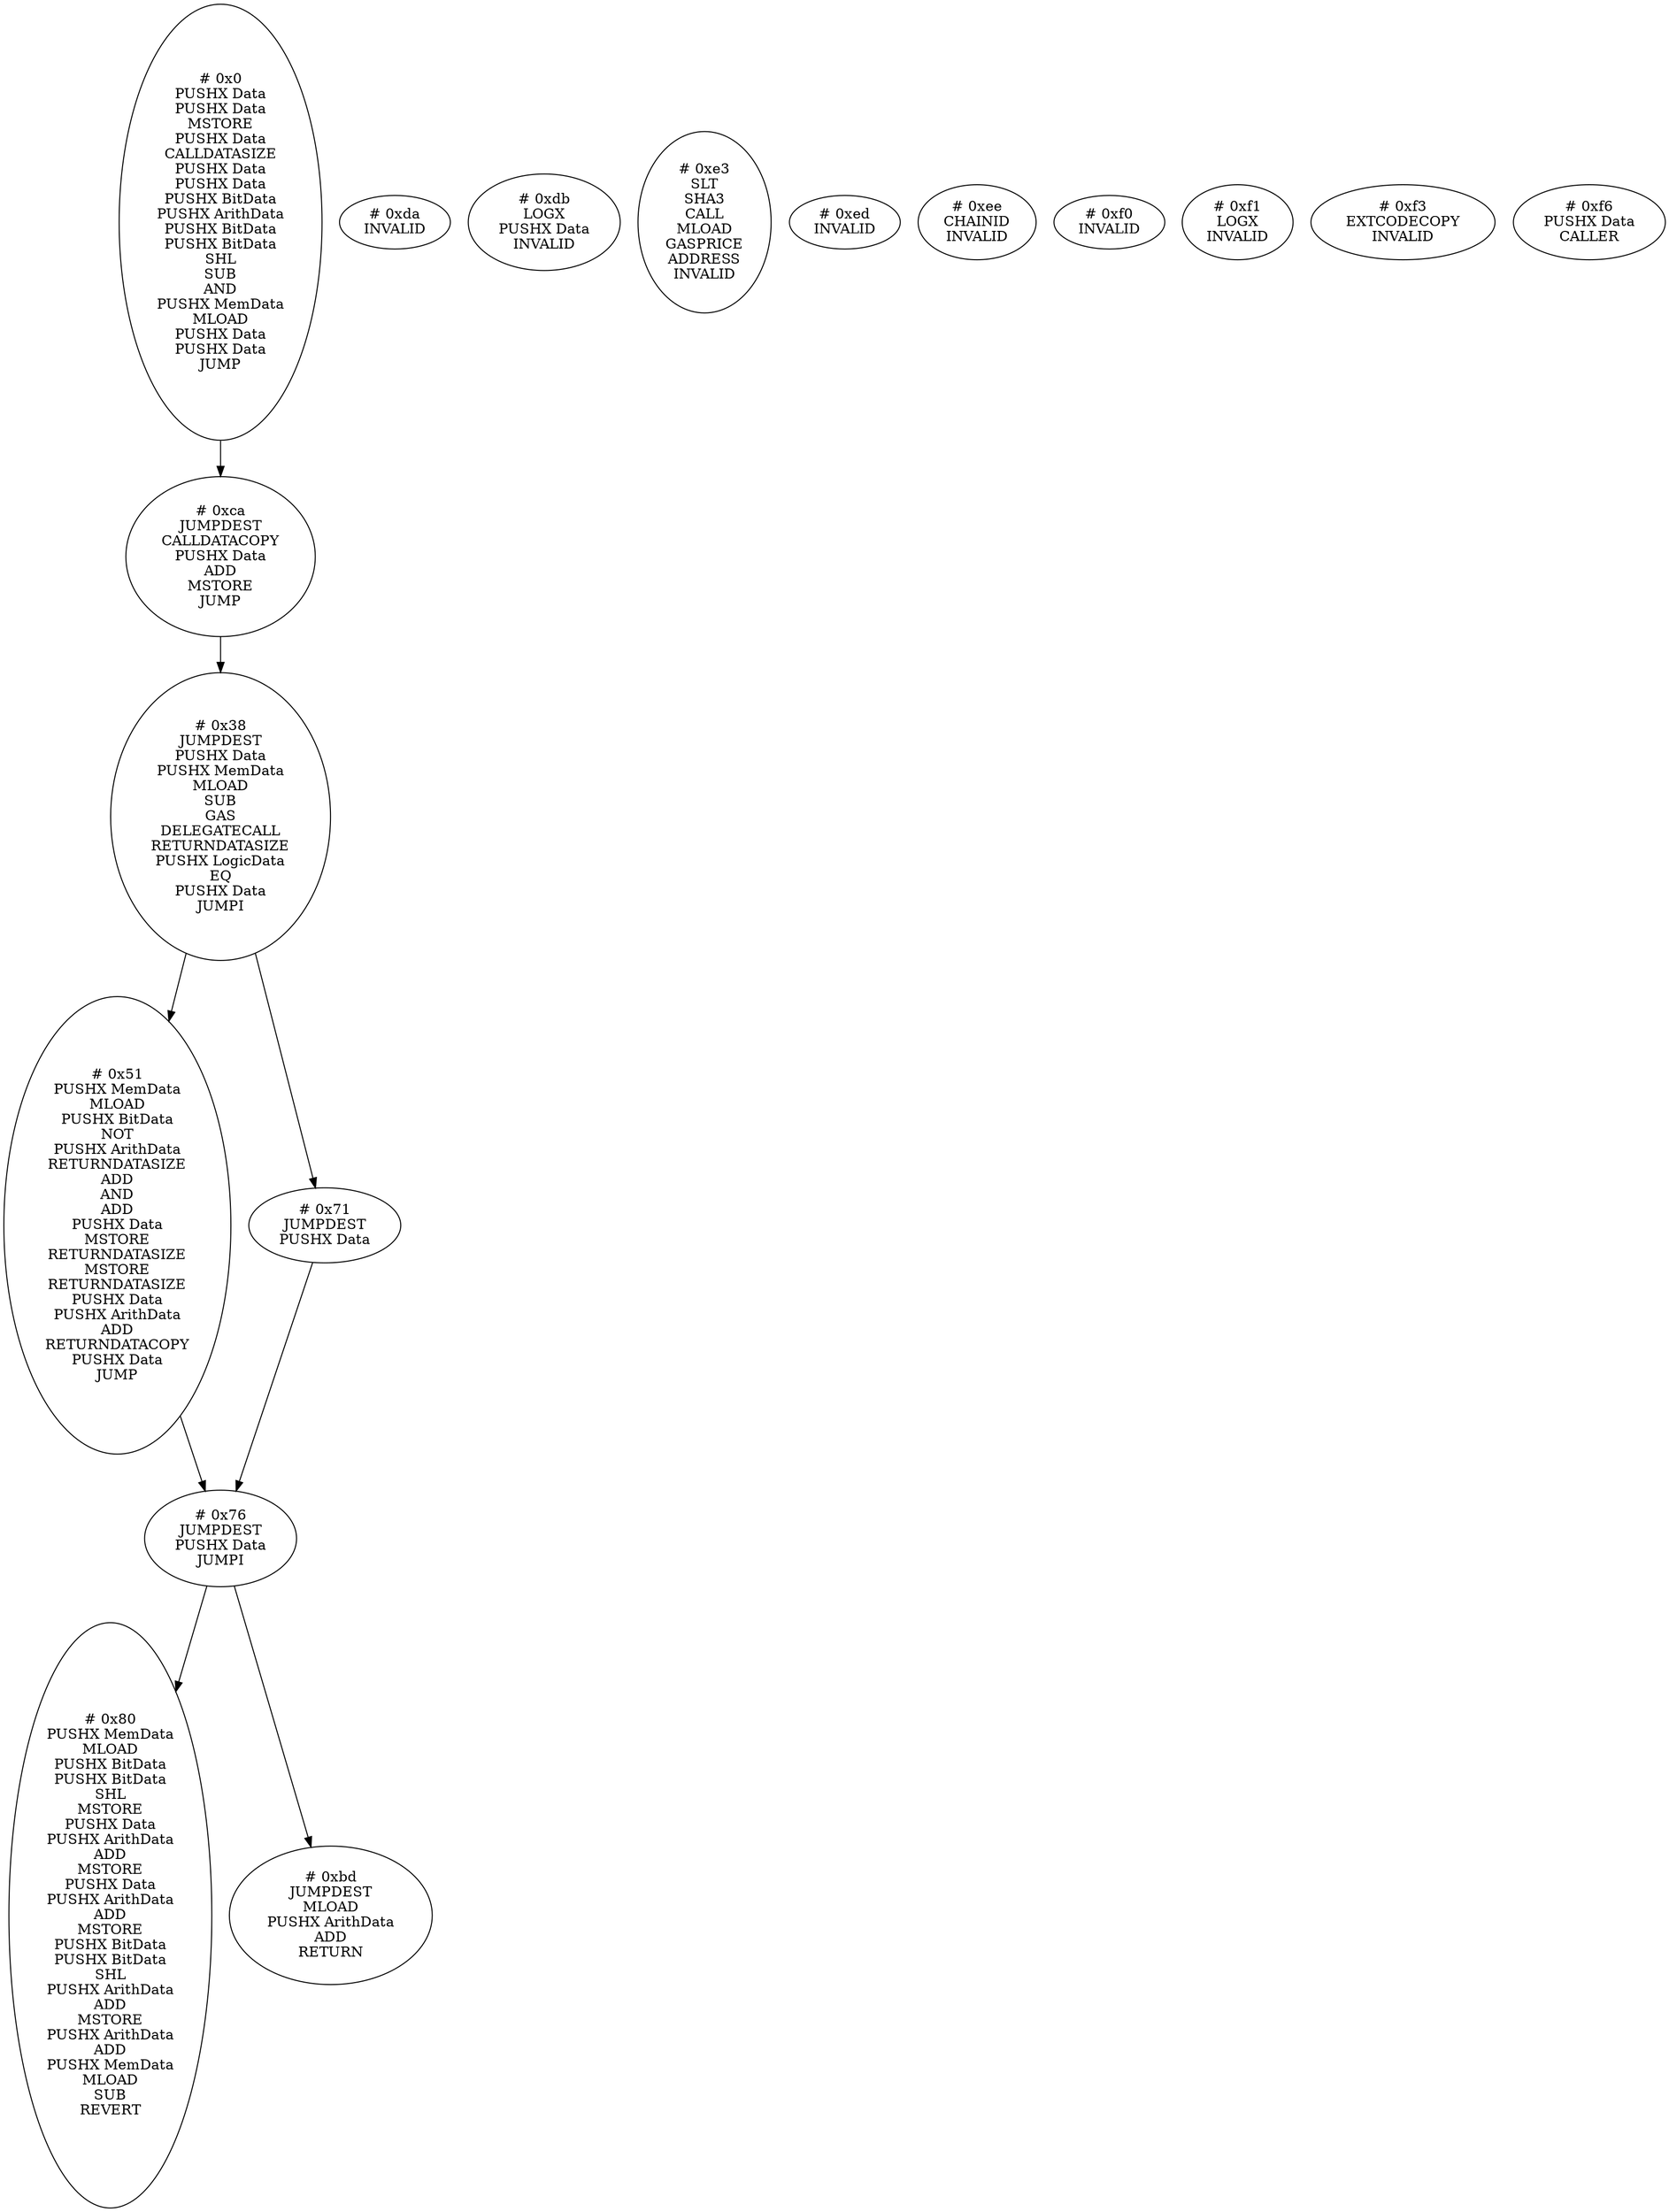 /* Generated by GvGen v.1.0 (https://www.github.com/stricaud/gvgen) */

digraph G {
compound=true;
   node1 [label="# 0x0
PUSHX Data
PUSHX Data
MSTORE
PUSHX Data
CALLDATASIZE
PUSHX Data
PUSHX Data
PUSHX BitData
PUSHX ArithData
PUSHX BitData
PUSHX BitData
SHL
SUB
AND
PUSHX MemData
MLOAD
PUSHX Data
PUSHX Data
JUMP
"];
   node2 [label="# 0x38
JUMPDEST
PUSHX Data
PUSHX MemData
MLOAD
SUB
GAS
DELEGATECALL
RETURNDATASIZE
PUSHX LogicData
EQ
PUSHX Data
JUMPI
"];
   node3 [label="# 0x51
PUSHX MemData
MLOAD
PUSHX BitData
NOT
PUSHX ArithData
RETURNDATASIZE
ADD
AND
ADD
PUSHX Data
MSTORE
RETURNDATASIZE
MSTORE
RETURNDATASIZE
PUSHX Data
PUSHX ArithData
ADD
RETURNDATACOPY
PUSHX Data
JUMP
"];
   node4 [label="# 0x71
JUMPDEST
PUSHX Data
"];
   node5 [label="# 0x76
JUMPDEST
PUSHX Data
JUMPI
"];
   node6 [label="# 0x80
PUSHX MemData
MLOAD
PUSHX BitData
PUSHX BitData
SHL
MSTORE
PUSHX Data
PUSHX ArithData
ADD
MSTORE
PUSHX Data
PUSHX ArithData
ADD
MSTORE
PUSHX BitData
PUSHX BitData
SHL
PUSHX ArithData
ADD
MSTORE
PUSHX ArithData
ADD
PUSHX MemData
MLOAD
SUB
REVERT
"];
   node7 [label="# 0xbd
JUMPDEST
MLOAD
PUSHX ArithData
ADD
RETURN
"];
   node8 [label="# 0xca
JUMPDEST
CALLDATACOPY
PUSHX Data
ADD
MSTORE
JUMP
"];
   node9 [label="# 0xda
INVALID
"];
   node10 [label="# 0xdb
LOGX
PUSHX Data
INVALID
"];
   node11 [label="# 0xe3
SLT
SHA3
CALL
MLOAD
GASPRICE
ADDRESS
INVALID
"];
   node12 [label="# 0xed
INVALID
"];
   node13 [label="# 0xee
CHAINID
INVALID
"];
   node14 [label="# 0xf0
INVALID
"];
   node15 [label="# 0xf1
LOGX
INVALID
"];
   node16 [label="# 0xf3
EXTCODECOPY
INVALID
"];
   node17 [label="# 0xf6
PUSHX Data
CALLER
"];
node1->node8;
node2->node4;
node2->node3;
node3->node5;
node4->node5;
node5->node7;
node5->node6;
node8->node2;
}
